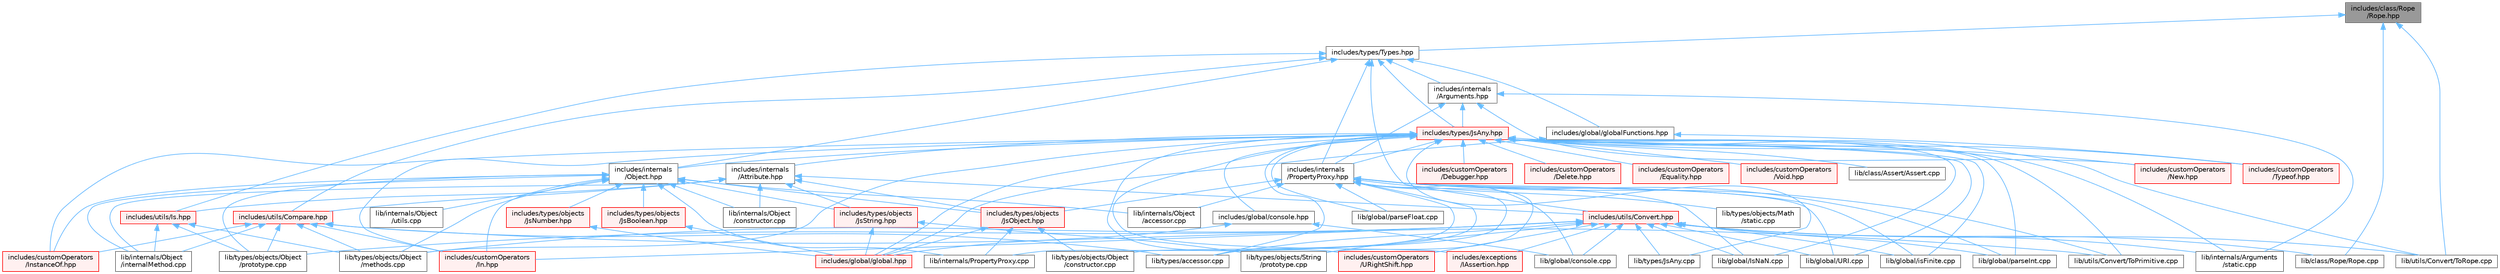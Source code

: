 digraph "includes/class/Rope/Rope.hpp"
{
 // LATEX_PDF_SIZE
  bgcolor="transparent";
  edge [fontname=Helvetica,fontsize=10,labelfontname=Helvetica,labelfontsize=10];
  node [fontname=Helvetica,fontsize=10,shape=box,height=0.2,width=0.4];
  Node1 [id="Node000001",label="includes/class/Rope\l/Rope.hpp",height=0.2,width=0.4,color="gray40", fillcolor="grey60", style="filled", fontcolor="black",tooltip=" "];
  Node1 -> Node2 [id="edge1_Node000001_Node000002",dir="back",color="steelblue1",style="solid",tooltip=" "];
  Node2 [id="Node000002",label="includes/types/Types.hpp",height=0.2,width=0.4,color="grey40", fillcolor="white", style="filled",URL="$Types_8hpp.html",tooltip=" "];
  Node2 -> Node3 [id="edge2_Node000002_Node000003",dir="back",color="steelblue1",style="solid",tooltip=" "];
  Node3 [id="Node000003",label="includes/global/globalFunctions.hpp",height=0.2,width=0.4,color="grey40", fillcolor="white", style="filled",URL="$globalFunctions_8hpp.html",tooltip=" "];
  Node3 -> Node4 [id="edge3_Node000003_Node000004",dir="back",color="steelblue1",style="solid",tooltip=" "];
  Node4 [id="Node000004",label="includes/customOperators\l/Typeof.hpp",height=0.2,width=0.4,color="red", fillcolor="#FFF0F0", style="filled",URL="$Typeof_8hpp.html",tooltip=" "];
  Node3 -> Node6 [id="edge4_Node000003_Node000006",dir="back",color="steelblue1",style="solid",tooltip=" "];
  Node6 [id="Node000006",label="includes/global/global.hpp",height=0.2,width=0.4,color="red", fillcolor="#FFF0F0", style="filled",URL="$global_8hpp.html",tooltip=" "];
  Node2 -> Node9 [id="edge5_Node000002_Node000009",dir="back",color="steelblue1",style="solid",tooltip=" "];
  Node9 [id="Node000009",label="includes/internals\l/Arguments.hpp",height=0.2,width=0.4,color="grey40", fillcolor="white", style="filled",URL="$Arguments_8hpp.html",tooltip=" "];
  Node9 -> Node10 [id="edge6_Node000009_Node000010",dir="back",color="steelblue1",style="solid",tooltip=" "];
  Node10 [id="Node000010",label="includes/customOperators\l/New.hpp",height=0.2,width=0.4,color="red", fillcolor="#FFF0F0", style="filled",URL="$New_8hpp.html",tooltip=" "];
  Node9 -> Node11 [id="edge7_Node000009_Node000011",dir="back",color="steelblue1",style="solid",tooltip=" "];
  Node11 [id="Node000011",label="includes/internals\l/PropertyProxy.hpp",height=0.2,width=0.4,color="grey40", fillcolor="white", style="filled",URL="$PropertyProxy_8hpp.html",tooltip=" "];
  Node11 -> Node12 [id="edge8_Node000011_Node000012",dir="back",color="steelblue1",style="solid",tooltip=" "];
  Node12 [id="Node000012",label="includes/types/objects\l/JsObject.hpp",height=0.2,width=0.4,color="red", fillcolor="#FFF0F0", style="filled",URL="$JsObject_8hpp.html",tooltip=" "];
  Node12 -> Node6 [id="edge9_Node000012_Node000006",dir="back",color="steelblue1",style="solid",tooltip=" "];
  Node12 -> Node34 [id="edge10_Node000012_Node000034",dir="back",color="steelblue1",style="solid",tooltip=" "];
  Node34 [id="Node000034",label="lib/internals/PropertyProxy.cpp",height=0.2,width=0.4,color="grey40", fillcolor="white", style="filled",URL="$PropertyProxy_8cpp.html",tooltip=" "];
  Node12 -> Node27 [id="edge11_Node000012_Node000027",dir="back",color="steelblue1",style="solid",tooltip=" "];
  Node27 [id="Node000027",label="lib/types/objects/Object\l/constructor.cpp",height=0.2,width=0.4,color="grey40", fillcolor="white", style="filled",URL="$types_2objects_2Object_2constructor_8cpp.html",tooltip=" "];
  Node11 -> Node42 [id="edge12_Node000011_Node000042",dir="back",color="steelblue1",style="solid",tooltip=" "];
  Node42 [id="Node000042",label="lib/global/IsNaN.cpp",height=0.2,width=0.4,color="grey40", fillcolor="white", style="filled",URL="$IsNaN_8cpp.html",tooltip=" "];
  Node11 -> Node43 [id="edge13_Node000011_Node000043",dir="back",color="steelblue1",style="solid",tooltip=" "];
  Node43 [id="Node000043",label="lib/global/URI.cpp",height=0.2,width=0.4,color="grey40", fillcolor="white", style="filled",URL="$URI_8cpp.html",tooltip=" "];
  Node11 -> Node44 [id="edge14_Node000011_Node000044",dir="back",color="steelblue1",style="solid",tooltip=" "];
  Node44 [id="Node000044",label="lib/global/console.cpp",height=0.2,width=0.4,color="grey40", fillcolor="white", style="filled",URL="$console_8cpp.html",tooltip=" "];
  Node11 -> Node45 [id="edge15_Node000011_Node000045",dir="back",color="steelblue1",style="solid",tooltip=" "];
  Node45 [id="Node000045",label="lib/global/isFinite.cpp",height=0.2,width=0.4,color="grey40", fillcolor="white", style="filled",URL="$isFinite_8cpp.html",tooltip=" "];
  Node11 -> Node46 [id="edge16_Node000011_Node000046",dir="back",color="steelblue1",style="solid",tooltip=" "];
  Node46 [id="Node000046",label="lib/global/parseFloat.cpp",height=0.2,width=0.4,color="grey40", fillcolor="white", style="filled",URL="$parseFloat_8cpp.html",tooltip=" "];
  Node11 -> Node47 [id="edge17_Node000011_Node000047",dir="back",color="steelblue1",style="solid",tooltip=" "];
  Node47 [id="Node000047",label="lib/global/parseInt.cpp",height=0.2,width=0.4,color="grey40", fillcolor="white", style="filled",URL="$parseInt_8cpp.html",tooltip=" "];
  Node11 -> Node48 [id="edge18_Node000011_Node000048",dir="back",color="steelblue1",style="solid",tooltip=" "];
  Node48 [id="Node000048",label="lib/internals/Object\l/accessor.cpp",height=0.2,width=0.4,color="grey40", fillcolor="white", style="filled",URL="$internals_2Object_2accessor_8cpp.html",tooltip=" "];
  Node11 -> Node34 [id="edge19_Node000011_Node000034",dir="back",color="steelblue1",style="solid",tooltip=" "];
  Node11 -> Node20 [id="edge20_Node000011_Node000020",dir="back",color="steelblue1",style="solid",tooltip=" "];
  Node20 [id="Node000020",label="lib/types/accessor.cpp",height=0.2,width=0.4,color="grey40", fillcolor="white", style="filled",URL="$types_2accessor_8cpp.html",tooltip=" "];
  Node11 -> Node49 [id="edge21_Node000011_Node000049",dir="back",color="steelblue1",style="solid",tooltip=" "];
  Node49 [id="Node000049",label="lib/types/objects/Math\l/static.cpp",height=0.2,width=0.4,color="grey40", fillcolor="white", style="filled",URL="$types_2objects_2Math_2static_8cpp.html",tooltip=" "];
  Node11 -> Node27 [id="edge22_Node000011_Node000027",dir="back",color="steelblue1",style="solid",tooltip=" "];
  Node11 -> Node50 [id="edge23_Node000011_Node000050",dir="back",color="steelblue1",style="solid",tooltip=" "];
  Node50 [id="Node000050",label="lib/types/objects/String\l/prototype.cpp",height=0.2,width=0.4,color="grey40", fillcolor="white", style="filled",URL="$String_2prototype_8cpp.html",tooltip=" "];
  Node11 -> Node51 [id="edge24_Node000011_Node000051",dir="back",color="steelblue1",style="solid",tooltip=" "];
  Node51 [id="Node000051",label="lib/utils/Convert/ToPrimitive.cpp",height=0.2,width=0.4,color="grey40", fillcolor="white", style="filled",URL="$ToPrimitive_8cpp.html",tooltip=" "];
  Node9 -> Node52 [id="edge25_Node000009_Node000052",dir="back",color="steelblue1",style="solid",tooltip=" "];
  Node52 [id="Node000052",label="includes/types/JsAny.hpp",height=0.2,width=0.4,color="red", fillcolor="#FFF0F0", style="filled",URL="$JsAny_8hpp.html",tooltip=" "];
  Node52 -> Node53 [id="edge26_Node000052_Node000053",dir="back",color="steelblue1",style="solid",tooltip=" "];
  Node53 [id="Node000053",label="includes/customOperators\l/Debugger.hpp",height=0.2,width=0.4,color="red", fillcolor="#FFF0F0", style="filled",URL="$Debugger_8hpp.html",tooltip=" "];
  Node52 -> Node54 [id="edge27_Node000052_Node000054",dir="back",color="steelblue1",style="solid",tooltip=" "];
  Node54 [id="Node000054",label="includes/customOperators\l/Delete.hpp",height=0.2,width=0.4,color="red", fillcolor="#FFF0F0", style="filled",URL="$Delete_8hpp.html",tooltip=" "];
  Node52 -> Node55 [id="edge28_Node000052_Node000055",dir="back",color="steelblue1",style="solid",tooltip=" "];
  Node55 [id="Node000055",label="includes/customOperators\l/Equality.hpp",height=0.2,width=0.4,color="red", fillcolor="#FFF0F0", style="filled",URL="$Equality_8hpp.html",tooltip=" "];
  Node52 -> Node56 [id="edge29_Node000052_Node000056",dir="back",color="steelblue1",style="solid",tooltip=" "];
  Node56 [id="Node000056",label="includes/customOperators\l/In.hpp",height=0.2,width=0.4,color="red", fillcolor="#FFF0F0", style="filled",URL="$In_8hpp.html",tooltip=" "];
  Node52 -> Node57 [id="edge30_Node000052_Node000057",dir="back",color="steelblue1",style="solid",tooltip=" "];
  Node57 [id="Node000057",label="includes/customOperators\l/InstanceOf.hpp",height=0.2,width=0.4,color="red", fillcolor="#FFF0F0", style="filled",URL="$InstanceOf_8hpp.html",tooltip=" "];
  Node52 -> Node10 [id="edge31_Node000052_Node000010",dir="back",color="steelblue1",style="solid",tooltip=" "];
  Node52 -> Node4 [id="edge32_Node000052_Node000004",dir="back",color="steelblue1",style="solid",tooltip=" "];
  Node52 -> Node58 [id="edge33_Node000052_Node000058",dir="back",color="steelblue1",style="solid",tooltip=" "];
  Node58 [id="Node000058",label="includes/customOperators\l/URightShift.hpp",height=0.2,width=0.4,color="red", fillcolor="#FFF0F0", style="filled",URL="$URightShift_8hpp.html",tooltip=" "];
  Node52 -> Node59 [id="edge34_Node000052_Node000059",dir="back",color="steelblue1",style="solid",tooltip=" "];
  Node59 [id="Node000059",label="includes/customOperators\l/Void.hpp",height=0.2,width=0.4,color="red", fillcolor="#FFF0F0", style="filled",URL="$Void_8hpp.html",tooltip=" "];
  Node52 -> Node60 [id="edge35_Node000052_Node000060",dir="back",color="steelblue1",style="solid",tooltip=" "];
  Node60 [id="Node000060",label="includes/exceptions\l/IAssertion.hpp",height=0.2,width=0.4,color="red", fillcolor="#FFF0F0", style="filled",URL="$IAssertion_8hpp.html",tooltip=" "];
  Node52 -> Node63 [id="edge36_Node000052_Node000063",dir="back",color="steelblue1",style="solid",tooltip=" "];
  Node63 [id="Node000063",label="includes/global/console.hpp",height=0.2,width=0.4,color="grey40", fillcolor="white", style="filled",URL="$console_8hpp.html",tooltip=" "];
  Node63 -> Node6 [id="edge37_Node000063_Node000006",dir="back",color="steelblue1",style="solid",tooltip=" "];
  Node63 -> Node44 [id="edge38_Node000063_Node000044",dir="back",color="steelblue1",style="solid",tooltip=" "];
  Node52 -> Node6 [id="edge39_Node000052_Node000006",dir="back",color="steelblue1",style="solid",tooltip=" "];
  Node52 -> Node64 [id="edge40_Node000052_Node000064",dir="back",color="steelblue1",style="solid",tooltip=" "];
  Node64 [id="Node000064",label="includes/internals\l/Attribute.hpp",height=0.2,width=0.4,color="grey40", fillcolor="white", style="filled",URL="$Attribute_8hpp.html",tooltip=" "];
  Node64 -> Node12 [id="edge41_Node000064_Node000012",dir="back",color="steelblue1",style="solid",tooltip=" "];
  Node64 -> Node65 [id="edge42_Node000064_Node000065",dir="back",color="steelblue1",style="solid",tooltip=" "];
  Node65 [id="Node000065",label="includes/types/objects\l/JsString.hpp",height=0.2,width=0.4,color="red", fillcolor="#FFF0F0", style="filled",URL="$JsString_8hpp.html",tooltip=" "];
  Node65 -> Node6 [id="edge43_Node000065_Node000006",dir="back",color="steelblue1",style="solid",tooltip=" "];
  Node65 -> Node50 [id="edge44_Node000065_Node000050",dir="back",color="steelblue1",style="solid",tooltip=" "];
  Node64 -> Node67 [id="edge45_Node000064_Node000067",dir="back",color="steelblue1",style="solid",tooltip=" "];
  Node67 [id="Node000067",label="includes/utils/Compare.hpp",height=0.2,width=0.4,color="red", fillcolor="#FFF0F0", style="filled",URL="$Compare_8hpp.html",tooltip=" "];
  Node67 -> Node56 [id="edge46_Node000067_Node000056",dir="back",color="steelblue1",style="solid",tooltip=" "];
  Node67 -> Node57 [id="edge47_Node000067_Node000057",dir="back",color="steelblue1",style="solid",tooltip=" "];
  Node67 -> Node68 [id="edge48_Node000067_Node000068",dir="back",color="steelblue1",style="solid",tooltip=" "];
  Node68 [id="Node000068",label="lib/internals/Object\l/internalMethod.cpp",height=0.2,width=0.4,color="grey40", fillcolor="white", style="filled",URL="$internals_2Object_2internalMethod_8cpp.html",tooltip=" "];
  Node67 -> Node20 [id="edge49_Node000067_Node000020",dir="back",color="steelblue1",style="solid",tooltip=" "];
  Node67 -> Node28 [id="edge50_Node000067_Node000028",dir="back",color="steelblue1",style="solid",tooltip=" "];
  Node28 [id="Node000028",label="lib/types/objects/Object\l/methods.cpp",height=0.2,width=0.4,color="grey40", fillcolor="white", style="filled",URL="$Object_2methods_8cpp.html",tooltip=" "];
  Node67 -> Node29 [id="edge51_Node000067_Node000029",dir="back",color="steelblue1",style="solid",tooltip=" "];
  Node29 [id="Node000029",label="lib/types/objects/Object\l/prototype.cpp",height=0.2,width=0.4,color="grey40", fillcolor="white", style="filled",URL="$Object_2prototype_8cpp.html",tooltip=" "];
  Node67 -> Node51 [id="edge52_Node000067_Node000051",dir="back",color="steelblue1",style="solid",tooltip=" "];
  Node64 -> Node69 [id="edge53_Node000064_Node000069",dir="back",color="steelblue1",style="solid",tooltip=" "];
  Node69 [id="Node000069",label="includes/utils/Convert.hpp",height=0.2,width=0.4,color="red", fillcolor="#FFF0F0", style="filled",URL="$Convert_8hpp.html",tooltip=" "];
  Node69 -> Node56 [id="edge54_Node000069_Node000056",dir="back",color="steelblue1",style="solid",tooltip=" "];
  Node69 -> Node58 [id="edge55_Node000069_Node000058",dir="back",color="steelblue1",style="solid",tooltip=" "];
  Node69 -> Node60 [id="edge56_Node000069_Node000060",dir="back",color="steelblue1",style="solid",tooltip=" "];
  Node69 -> Node71 [id="edge57_Node000069_Node000071",dir="back",color="steelblue1",style="solid",tooltip=" "];
  Node71 [id="Node000071",label="lib/class/Rope/Rope.cpp",height=0.2,width=0.4,color="grey40", fillcolor="white", style="filled",URL="$Rope_8cpp.html",tooltip=" "];
  Node69 -> Node42 [id="edge58_Node000069_Node000042",dir="back",color="steelblue1",style="solid",tooltip=" "];
  Node69 -> Node43 [id="edge59_Node000069_Node000043",dir="back",color="steelblue1",style="solid",tooltip=" "];
  Node69 -> Node44 [id="edge60_Node000069_Node000044",dir="back",color="steelblue1",style="solid",tooltip=" "];
  Node69 -> Node45 [id="edge61_Node000069_Node000045",dir="back",color="steelblue1",style="solid",tooltip=" "];
  Node69 -> Node47 [id="edge62_Node000069_Node000047",dir="back",color="steelblue1",style="solid",tooltip=" "];
  Node69 -> Node19 [id="edge63_Node000069_Node000019",dir="back",color="steelblue1",style="solid",tooltip=" "];
  Node19 [id="Node000019",label="lib/internals/Arguments\l/static.cpp",height=0.2,width=0.4,color="grey40", fillcolor="white", style="filled",URL="$internals_2Arguments_2static_8cpp.html",tooltip=" "];
  Node69 -> Node73 [id="edge64_Node000069_Node000073",dir="back",color="steelblue1",style="solid",tooltip=" "];
  Node73 [id="Node000073",label="lib/types/JsAny.cpp",height=0.2,width=0.4,color="grey40", fillcolor="white", style="filled",URL="$JsAny_8cpp.html",tooltip=" "];
  Node69 -> Node20 [id="edge65_Node000069_Node000020",dir="back",color="steelblue1",style="solid",tooltip=" "];
  Node69 -> Node28 [id="edge66_Node000069_Node000028",dir="back",color="steelblue1",style="solid",tooltip=" "];
  Node69 -> Node29 [id="edge67_Node000069_Node000029",dir="back",color="steelblue1",style="solid",tooltip=" "];
  Node69 -> Node50 [id="edge68_Node000069_Node000050",dir="back",color="steelblue1",style="solid",tooltip=" "];
  Node69 -> Node102 [id="edge69_Node000069_Node000102",dir="back",color="steelblue1",style="solid",tooltip=" "];
  Node102 [id="Node000102",label="lib/utils/Convert/ToRope.cpp",height=0.2,width=0.4,color="grey40", fillcolor="white", style="filled",URL="$ToRope_8cpp.html",tooltip=" "];
  Node64 -> Node106 [id="edge70_Node000064_Node000106",dir="back",color="steelblue1",style="solid",tooltip=" "];
  Node106 [id="Node000106",label="includes/utils/Is.hpp",height=0.2,width=0.4,color="red", fillcolor="#FFF0F0", style="filled",URL="$Is_8hpp.html",tooltip=" "];
  Node106 -> Node68 [id="edge71_Node000106_Node000068",dir="back",color="steelblue1",style="solid",tooltip=" "];
  Node106 -> Node28 [id="edge72_Node000106_Node000028",dir="back",color="steelblue1",style="solid",tooltip=" "];
  Node106 -> Node29 [id="edge73_Node000106_Node000029",dir="back",color="steelblue1",style="solid",tooltip=" "];
  Node64 -> Node107 [id="edge74_Node000064_Node000107",dir="back",color="steelblue1",style="solid",tooltip=" "];
  Node107 [id="Node000107",label="lib/internals/Object\l/constructor.cpp",height=0.2,width=0.4,color="grey40", fillcolor="white", style="filled",URL="$internals_2Object_2constructor_8cpp.html",tooltip=" "];
  Node64 -> Node68 [id="edge75_Node000064_Node000068",dir="back",color="steelblue1",style="solid",tooltip=" "];
  Node52 -> Node108 [id="edge76_Node000052_Node000108",dir="back",color="steelblue1",style="solid",tooltip=" "];
  Node108 [id="Node000108",label="includes/internals\l/Object.hpp",height=0.2,width=0.4,color="grey40", fillcolor="white", style="filled",URL="$Object_8hpp.html",tooltip=" "];
  Node108 -> Node56 [id="edge77_Node000108_Node000056",dir="back",color="steelblue1",style="solid",tooltip=" "];
  Node108 -> Node57 [id="edge78_Node000108_Node000057",dir="back",color="steelblue1",style="solid",tooltip=" "];
  Node108 -> Node109 [id="edge79_Node000108_Node000109",dir="back",color="steelblue1",style="solid",tooltip=" "];
  Node109 [id="Node000109",label="includes/types/objects\l/JsBoolean.hpp",height=0.2,width=0.4,color="red", fillcolor="#FFF0F0", style="filled",URL="$JsBoolean_8hpp.html",tooltip=" "];
  Node109 -> Node6 [id="edge80_Node000109_Node000006",dir="back",color="steelblue1",style="solid",tooltip=" "];
  Node108 -> Node110 [id="edge81_Node000108_Node000110",dir="back",color="steelblue1",style="solid",tooltip=" "];
  Node110 [id="Node000110",label="includes/types/objects\l/JsNumber.hpp",height=0.2,width=0.4,color="red", fillcolor="#FFF0F0", style="filled",URL="$JsNumber_8hpp.html",tooltip=" "];
  Node110 -> Node6 [id="edge82_Node000110_Node000006",dir="back",color="steelblue1",style="solid",tooltip=" "];
  Node108 -> Node12 [id="edge83_Node000108_Node000012",dir="back",color="steelblue1",style="solid",tooltip=" "];
  Node108 -> Node65 [id="edge84_Node000108_Node000065",dir="back",color="steelblue1",style="solid",tooltip=" "];
  Node108 -> Node48 [id="edge85_Node000108_Node000048",dir="back",color="steelblue1",style="solid",tooltip=" "];
  Node108 -> Node107 [id="edge86_Node000108_Node000107",dir="back",color="steelblue1",style="solid",tooltip=" "];
  Node108 -> Node68 [id="edge87_Node000108_Node000068",dir="back",color="steelblue1",style="solid",tooltip=" "];
  Node108 -> Node111 [id="edge88_Node000108_Node000111",dir="back",color="steelblue1",style="solid",tooltip=" "];
  Node111 [id="Node000111",label="lib/internals/Object\l/utils.cpp",height=0.2,width=0.4,color="grey40", fillcolor="white", style="filled",URL="$utils_8cpp.html",tooltip=" "];
  Node108 -> Node34 [id="edge89_Node000108_Node000034",dir="back",color="steelblue1",style="solid",tooltip=" "];
  Node108 -> Node28 [id="edge90_Node000108_Node000028",dir="back",color="steelblue1",style="solid",tooltip=" "];
  Node108 -> Node29 [id="edge91_Node000108_Node000029",dir="back",color="steelblue1",style="solid",tooltip=" "];
  Node52 -> Node11 [id="edge92_Node000052_Node000011",dir="back",color="steelblue1",style="solid",tooltip=" "];
  Node52 -> Node8 [id="edge93_Node000052_Node000008",dir="back",color="steelblue1",style="solid",tooltip=" "];
  Node8 [id="Node000008",label="lib/class/Assert/Assert.cpp",height=0.2,width=0.4,color="grey40", fillcolor="white", style="filled",URL="$Assert_8cpp.html",tooltip=" "];
  Node52 -> Node42 [id="edge94_Node000052_Node000042",dir="back",color="steelblue1",style="solid",tooltip=" "];
  Node52 -> Node43 [id="edge95_Node000052_Node000043",dir="back",color="steelblue1",style="solid",tooltip=" "];
  Node52 -> Node45 [id="edge96_Node000052_Node000045",dir="back",color="steelblue1",style="solid",tooltip=" "];
  Node52 -> Node46 [id="edge97_Node000052_Node000046",dir="back",color="steelblue1",style="solid",tooltip=" "];
  Node52 -> Node47 [id="edge98_Node000052_Node000047",dir="back",color="steelblue1",style="solid",tooltip=" "];
  Node52 -> Node19 [id="edge99_Node000052_Node000019",dir="back",color="steelblue1",style="solid",tooltip=" "];
  Node52 -> Node73 [id="edge100_Node000052_Node000073",dir="back",color="steelblue1",style="solid",tooltip=" "];
  Node52 -> Node20 [id="edge101_Node000052_Node000020",dir="back",color="steelblue1",style="solid",tooltip=" "];
  Node52 -> Node28 [id="edge102_Node000052_Node000028",dir="back",color="steelblue1",style="solid",tooltip=" "];
  Node52 -> Node51 [id="edge103_Node000052_Node000051",dir="back",color="steelblue1",style="solid",tooltip=" "];
  Node52 -> Node102 [id="edge104_Node000052_Node000102",dir="back",color="steelblue1",style="solid",tooltip=" "];
  Node9 -> Node19 [id="edge105_Node000009_Node000019",dir="back",color="steelblue1",style="solid",tooltip=" "];
  Node2 -> Node108 [id="edge106_Node000002_Node000108",dir="back",color="steelblue1",style="solid",tooltip=" "];
  Node2 -> Node11 [id="edge107_Node000002_Node000011",dir="back",color="steelblue1",style="solid",tooltip=" "];
  Node2 -> Node52 [id="edge108_Node000002_Node000052",dir="back",color="steelblue1",style="solid",tooltip=" "];
  Node2 -> Node67 [id="edge109_Node000002_Node000067",dir="back",color="steelblue1",style="solid",tooltip=" "];
  Node2 -> Node69 [id="edge110_Node000002_Node000069",dir="back",color="steelblue1",style="solid",tooltip=" "];
  Node2 -> Node106 [id="edge111_Node000002_Node000106",dir="back",color="steelblue1",style="solid",tooltip=" "];
  Node1 -> Node71 [id="edge112_Node000001_Node000071",dir="back",color="steelblue1",style="solid",tooltip=" "];
  Node1 -> Node102 [id="edge113_Node000001_Node000102",dir="back",color="steelblue1",style="solid",tooltip=" "];
}
